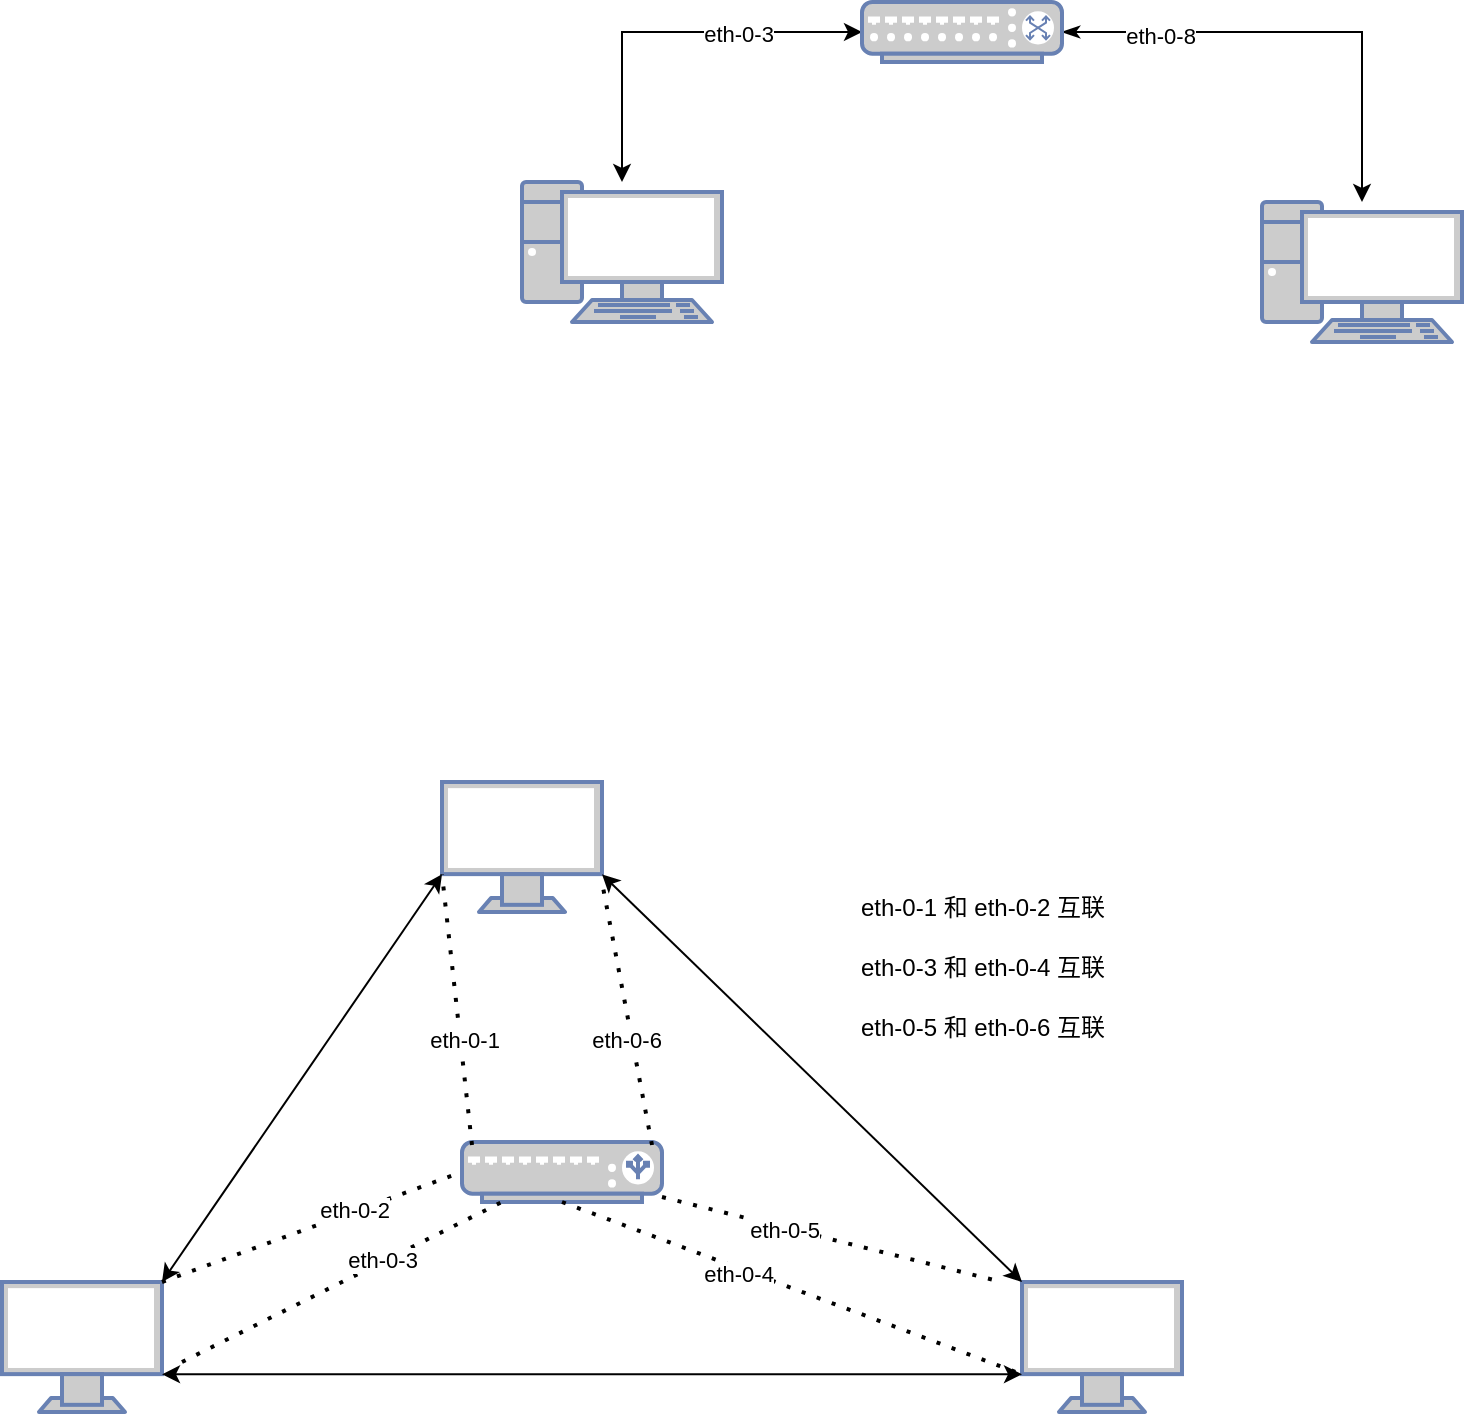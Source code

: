 <mxfile version="21.3.2" type="github">
  <diagram name="第 1 页" id="yXRS408LSO9wbGec5G7c">
    <mxGraphModel dx="1358" dy="976" grid="1" gridSize="10" guides="1" tooltips="1" connect="1" arrows="1" fold="1" page="1" pageScale="1" pageWidth="2339" pageHeight="3300" math="0" shadow="0">
      <root>
        <mxCell id="0" />
        <mxCell id="1" parent="0" />
        <mxCell id="BlnCzfQ5rcJ-uP-u_ig8-5" style="edgeStyle=orthogonalEdgeStyle;rounded=0;orthogonalLoop=1;jettySize=auto;html=1;startArrow=classic;startFill=1;" edge="1" parent="1" source="BlnCzfQ5rcJ-uP-u_ig8-1" target="BlnCzfQ5rcJ-uP-u_ig8-2">
          <mxGeometry relative="1" as="geometry" />
        </mxCell>
        <mxCell id="BlnCzfQ5rcJ-uP-u_ig8-7" value="eth-0-3" style="edgeLabel;html=1;align=center;verticalAlign=middle;resizable=0;points=[];" vertex="1" connectable="0" parent="BlnCzfQ5rcJ-uP-u_ig8-5">
          <mxGeometry x="-0.358" y="1" relative="1" as="geometry">
            <mxPoint as="offset" />
          </mxGeometry>
        </mxCell>
        <mxCell id="BlnCzfQ5rcJ-uP-u_ig8-6" style="edgeStyle=orthogonalEdgeStyle;rounded=0;orthogonalLoop=1;jettySize=auto;html=1;startArrow=classicThin;startFill=1;" edge="1" parent="1" source="BlnCzfQ5rcJ-uP-u_ig8-1" target="BlnCzfQ5rcJ-uP-u_ig8-3">
          <mxGeometry relative="1" as="geometry" />
        </mxCell>
        <mxCell id="BlnCzfQ5rcJ-uP-u_ig8-8" value="eth-0-8" style="edgeLabel;html=1;align=center;verticalAlign=middle;resizable=0;points=[];" vertex="1" connectable="0" parent="BlnCzfQ5rcJ-uP-u_ig8-6">
          <mxGeometry x="-0.589" y="-2" relative="1" as="geometry">
            <mxPoint as="offset" />
          </mxGeometry>
        </mxCell>
        <mxCell id="BlnCzfQ5rcJ-uP-u_ig8-1" value="" style="fontColor=#0066CC;verticalAlign=top;verticalLabelPosition=bottom;labelPosition=center;align=center;html=1;outlineConnect=0;fillColor=#CCCCCC;strokeColor=#6881B3;gradientColor=none;gradientDirection=north;strokeWidth=2;shape=mxgraph.networks.switch;" vertex="1" parent="1">
          <mxGeometry x="570" y="380" width="100" height="30" as="geometry" />
        </mxCell>
        <mxCell id="BlnCzfQ5rcJ-uP-u_ig8-2" value="" style="fontColor=#0066CC;verticalAlign=top;verticalLabelPosition=bottom;labelPosition=center;align=center;html=1;outlineConnect=0;fillColor=#CCCCCC;strokeColor=#6881B3;gradientColor=none;gradientDirection=north;strokeWidth=2;shape=mxgraph.networks.pc;" vertex="1" parent="1">
          <mxGeometry x="400" y="470" width="100" height="70" as="geometry" />
        </mxCell>
        <mxCell id="BlnCzfQ5rcJ-uP-u_ig8-3" value="" style="fontColor=#0066CC;verticalAlign=top;verticalLabelPosition=bottom;labelPosition=center;align=center;html=1;outlineConnect=0;fillColor=#CCCCCC;strokeColor=#6881B3;gradientColor=none;gradientDirection=north;strokeWidth=2;shape=mxgraph.networks.pc;" vertex="1" parent="1">
          <mxGeometry x="770" y="480" width="100" height="70" as="geometry" />
        </mxCell>
        <mxCell id="BlnCzfQ5rcJ-uP-u_ig8-9" value="" style="fontColor=#0066CC;verticalAlign=top;verticalLabelPosition=bottom;labelPosition=center;align=center;html=1;outlineConnect=0;fillColor=#CCCCCC;strokeColor=#6881B3;gradientColor=none;gradientDirection=north;strokeWidth=2;shape=mxgraph.networks.monitor;" vertex="1" parent="1">
          <mxGeometry x="360" y="770" width="80" height="65" as="geometry" />
        </mxCell>
        <mxCell id="BlnCzfQ5rcJ-uP-u_ig8-10" value="" style="fontColor=#0066CC;verticalAlign=top;verticalLabelPosition=bottom;labelPosition=center;align=center;html=1;outlineConnect=0;fillColor=#CCCCCC;strokeColor=#6881B3;gradientColor=none;gradientDirection=north;strokeWidth=2;shape=mxgraph.networks.monitor;" vertex="1" parent="1">
          <mxGeometry x="650" y="1020" width="80" height="65" as="geometry" />
        </mxCell>
        <mxCell id="BlnCzfQ5rcJ-uP-u_ig8-11" value="" style="fontColor=#0066CC;verticalAlign=top;verticalLabelPosition=bottom;labelPosition=center;align=center;html=1;outlineConnect=0;fillColor=#CCCCCC;strokeColor=#6881B3;gradientColor=none;gradientDirection=north;strokeWidth=2;shape=mxgraph.networks.monitor;" vertex="1" parent="1">
          <mxGeometry x="140" y="1020" width="80" height="65" as="geometry" />
        </mxCell>
        <mxCell id="BlnCzfQ5rcJ-uP-u_ig8-13" value="" style="endArrow=classic;startArrow=classic;html=1;rounded=0;entryX=0;entryY=0.71;entryDx=0;entryDy=0;entryPerimeter=0;exitX=1;exitY=0;exitDx=0;exitDy=0;exitPerimeter=0;" edge="1" parent="1" source="BlnCzfQ5rcJ-uP-u_ig8-11" target="BlnCzfQ5rcJ-uP-u_ig8-9">
          <mxGeometry width="50" height="50" relative="1" as="geometry">
            <mxPoint x="205" y="1020" as="sourcePoint" />
            <mxPoint x="240" y="970" as="targetPoint" />
          </mxGeometry>
        </mxCell>
        <mxCell id="BlnCzfQ5rcJ-uP-u_ig8-14" value="" style="endArrow=classic;startArrow=classic;html=1;rounded=0;exitX=1;exitY=0.71;exitDx=0;exitDy=0;exitPerimeter=0;entryX=0;entryY=0;entryDx=0;entryDy=0;entryPerimeter=0;" edge="1" parent="1" source="BlnCzfQ5rcJ-uP-u_ig8-9" target="BlnCzfQ5rcJ-uP-u_ig8-10">
          <mxGeometry width="50" height="50" relative="1" as="geometry">
            <mxPoint x="600" y="870" as="sourcePoint" />
            <mxPoint x="650" y="820" as="targetPoint" />
          </mxGeometry>
        </mxCell>
        <mxCell id="BlnCzfQ5rcJ-uP-u_ig8-15" value="" style="endArrow=classic;startArrow=classic;html=1;rounded=0;exitX=1;exitY=0.71;exitDx=0;exitDy=0;exitPerimeter=0;entryX=0;entryY=0.71;entryDx=0;entryDy=0;entryPerimeter=0;" edge="1" parent="1" source="BlnCzfQ5rcJ-uP-u_ig8-11" target="BlnCzfQ5rcJ-uP-u_ig8-10">
          <mxGeometry width="50" height="50" relative="1" as="geometry">
            <mxPoint x="600" y="870" as="sourcePoint" />
            <mxPoint x="650" y="820" as="targetPoint" />
          </mxGeometry>
        </mxCell>
        <mxCell id="BlnCzfQ5rcJ-uP-u_ig8-16" value="" style="fontColor=#0066CC;verticalAlign=top;verticalLabelPosition=bottom;labelPosition=center;align=center;html=1;outlineConnect=0;fillColor=#CCCCCC;strokeColor=#6881B3;gradientColor=none;gradientDirection=north;strokeWidth=2;shape=mxgraph.networks.load_balancer;" vertex="1" parent="1">
          <mxGeometry x="370" y="950" width="100" height="30" as="geometry" />
        </mxCell>
        <mxCell id="BlnCzfQ5rcJ-uP-u_ig8-17" value="" style="endArrow=none;dashed=1;html=1;dashPattern=1 3;strokeWidth=2;rounded=0;exitX=0.95;exitY=0.05;exitDx=0;exitDy=0;exitPerimeter=0;" edge="1" parent="1" source="BlnCzfQ5rcJ-uP-u_ig8-16">
          <mxGeometry width="50" height="50" relative="1" as="geometry">
            <mxPoint x="600" y="870" as="sourcePoint" />
            <mxPoint x="440" y="820" as="targetPoint" />
          </mxGeometry>
        </mxCell>
        <mxCell id="BlnCzfQ5rcJ-uP-u_ig8-28" value="eth-0-6" style="edgeLabel;html=1;align=center;verticalAlign=middle;resizable=0;points=[];" vertex="1" connectable="0" parent="BlnCzfQ5rcJ-uP-u_ig8-17">
          <mxGeometry x="-0.192" y="3" relative="1" as="geometry">
            <mxPoint as="offset" />
          </mxGeometry>
        </mxCell>
        <mxCell id="BlnCzfQ5rcJ-uP-u_ig8-18" value="" style="endArrow=none;dashed=1;html=1;dashPattern=1 3;strokeWidth=2;rounded=0;" edge="1" parent="1" source="BlnCzfQ5rcJ-uP-u_ig8-16">
          <mxGeometry width="50" height="50" relative="1" as="geometry">
            <mxPoint x="600" y="870" as="sourcePoint" />
            <mxPoint x="640" y="1020" as="targetPoint" />
          </mxGeometry>
        </mxCell>
        <mxCell id="BlnCzfQ5rcJ-uP-u_ig8-27" value="eth-0-5" style="edgeLabel;html=1;align=center;verticalAlign=middle;resizable=0;points=[];" vertex="1" connectable="0" parent="BlnCzfQ5rcJ-uP-u_ig8-18">
          <mxGeometry x="-0.283" y="-1" relative="1" as="geometry">
            <mxPoint as="offset" />
          </mxGeometry>
        </mxCell>
        <mxCell id="BlnCzfQ5rcJ-uP-u_ig8-19" value="" style="endArrow=none;dashed=1;html=1;dashPattern=1 3;strokeWidth=2;rounded=0;" edge="1" parent="1" target="BlnCzfQ5rcJ-uP-u_ig8-16">
          <mxGeometry width="50" height="50" relative="1" as="geometry">
            <mxPoint x="230" y="1060" as="sourcePoint" />
            <mxPoint x="650" y="820" as="targetPoint" />
          </mxGeometry>
        </mxCell>
        <mxCell id="BlnCzfQ5rcJ-uP-u_ig8-25" value="eth-0-3" style="edgeLabel;html=1;align=center;verticalAlign=middle;resizable=0;points=[];" vertex="1" connectable="0" parent="BlnCzfQ5rcJ-uP-u_ig8-19">
          <mxGeometry x="0.252" y="1" relative="1" as="geometry">
            <mxPoint as="offset" />
          </mxGeometry>
        </mxCell>
        <mxCell id="BlnCzfQ5rcJ-uP-u_ig8-20" value="" style="endArrow=none;dashed=1;html=1;dashPattern=1 3;strokeWidth=2;rounded=0;exitX=0.5;exitY=1;exitDx=0;exitDy=0;exitPerimeter=0;entryX=0;entryY=0.71;entryDx=0;entryDy=0;entryPerimeter=0;" edge="1" parent="1" source="BlnCzfQ5rcJ-uP-u_ig8-16" target="BlnCzfQ5rcJ-uP-u_ig8-10">
          <mxGeometry width="50" height="50" relative="1" as="geometry">
            <mxPoint x="600" y="870" as="sourcePoint" />
            <mxPoint x="650" y="820" as="targetPoint" />
          </mxGeometry>
        </mxCell>
        <mxCell id="BlnCzfQ5rcJ-uP-u_ig8-26" value="eth-0-4" style="edgeLabel;html=1;align=center;verticalAlign=middle;resizable=0;points=[];" vertex="1" connectable="0" parent="BlnCzfQ5rcJ-uP-u_ig8-20">
          <mxGeometry x="-0.229" y="-3" relative="1" as="geometry">
            <mxPoint as="offset" />
          </mxGeometry>
        </mxCell>
        <mxCell id="BlnCzfQ5rcJ-uP-u_ig8-21" value="" style="endArrow=none;dashed=1;html=1;dashPattern=1 3;strokeWidth=2;rounded=0;entryX=0;entryY=0.71;entryDx=0;entryDy=0;entryPerimeter=0;exitX=0.05;exitY=0.05;exitDx=0;exitDy=0;exitPerimeter=0;" edge="1" parent="1" source="BlnCzfQ5rcJ-uP-u_ig8-16" target="BlnCzfQ5rcJ-uP-u_ig8-9">
          <mxGeometry width="50" height="50" relative="1" as="geometry">
            <mxPoint x="600" y="870" as="sourcePoint" />
            <mxPoint x="650" y="820" as="targetPoint" />
          </mxGeometry>
        </mxCell>
        <mxCell id="BlnCzfQ5rcJ-uP-u_ig8-23" value="eth-0-1" style="edgeLabel;html=1;align=center;verticalAlign=middle;resizable=0;points=[];" vertex="1" connectable="0" parent="BlnCzfQ5rcJ-uP-u_ig8-21">
          <mxGeometry x="-0.227" y="-1" relative="1" as="geometry">
            <mxPoint x="1" as="offset" />
          </mxGeometry>
        </mxCell>
        <mxCell id="BlnCzfQ5rcJ-uP-u_ig8-22" value="" style="endArrow=none;dashed=1;html=1;dashPattern=1 3;strokeWidth=2;rounded=0;entryX=0;entryY=0.5;entryDx=0;entryDy=0;entryPerimeter=0;" edge="1" parent="1" target="BlnCzfQ5rcJ-uP-u_ig8-16">
          <mxGeometry width="50" height="50" relative="1" as="geometry">
            <mxPoint x="220" y="1020" as="sourcePoint" />
            <mxPoint x="650" y="820" as="targetPoint" />
          </mxGeometry>
        </mxCell>
        <mxCell id="BlnCzfQ5rcJ-uP-u_ig8-24" value="eth-0-2" style="edgeLabel;html=1;align=center;verticalAlign=middle;resizable=0;points=[];" vertex="1" connectable="0" parent="BlnCzfQ5rcJ-uP-u_ig8-22">
          <mxGeometry x="0.28" y="1" relative="1" as="geometry">
            <mxPoint as="offset" />
          </mxGeometry>
        </mxCell>
        <mxCell id="BlnCzfQ5rcJ-uP-u_ig8-29" value="eth-0-1 和 eth-0-2 互联" style="text;html=1;align=center;verticalAlign=middle;resizable=0;points=[];autosize=1;strokeColor=none;fillColor=none;" vertex="1" parent="1">
          <mxGeometry x="555" y="818" width="150" height="30" as="geometry" />
        </mxCell>
        <mxCell id="BlnCzfQ5rcJ-uP-u_ig8-30" value="eth-0-3 和 eth-0-4 互联" style="text;html=1;align=center;verticalAlign=middle;resizable=0;points=[];autosize=1;strokeColor=none;fillColor=none;" vertex="1" parent="1">
          <mxGeometry x="555" y="848" width="150" height="30" as="geometry" />
        </mxCell>
        <mxCell id="BlnCzfQ5rcJ-uP-u_ig8-31" value="eth-0-5 和 eth-0-6 互联" style="text;html=1;align=center;verticalAlign=middle;resizable=0;points=[];autosize=1;strokeColor=none;fillColor=none;" vertex="1" parent="1">
          <mxGeometry x="555" y="878" width="150" height="30" as="geometry" />
        </mxCell>
      </root>
    </mxGraphModel>
  </diagram>
</mxfile>
